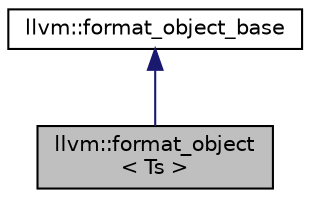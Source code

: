digraph "llvm::format_object&lt; Ts &gt;"
{
  edge [fontname="Helvetica",fontsize="10",labelfontname="Helvetica",labelfontsize="10"];
  node [fontname="Helvetica",fontsize="10",shape=record];
  Node1 [label="llvm::format_object\l\< Ts \>",height=0.2,width=0.4,color="black", fillcolor="grey75", style="filled", fontcolor="black"];
  Node2 -> Node1 [dir="back",color="midnightblue",fontsize="10",style="solid",fontname="Helvetica"];
  Node2 [label="llvm::format_object_base",height=0.2,width=0.4,color="black", fillcolor="white", style="filled",URL="$classllvm_1_1format__object__base.html",tooltip="This is a helper class used for handling formatted output. "];
}
